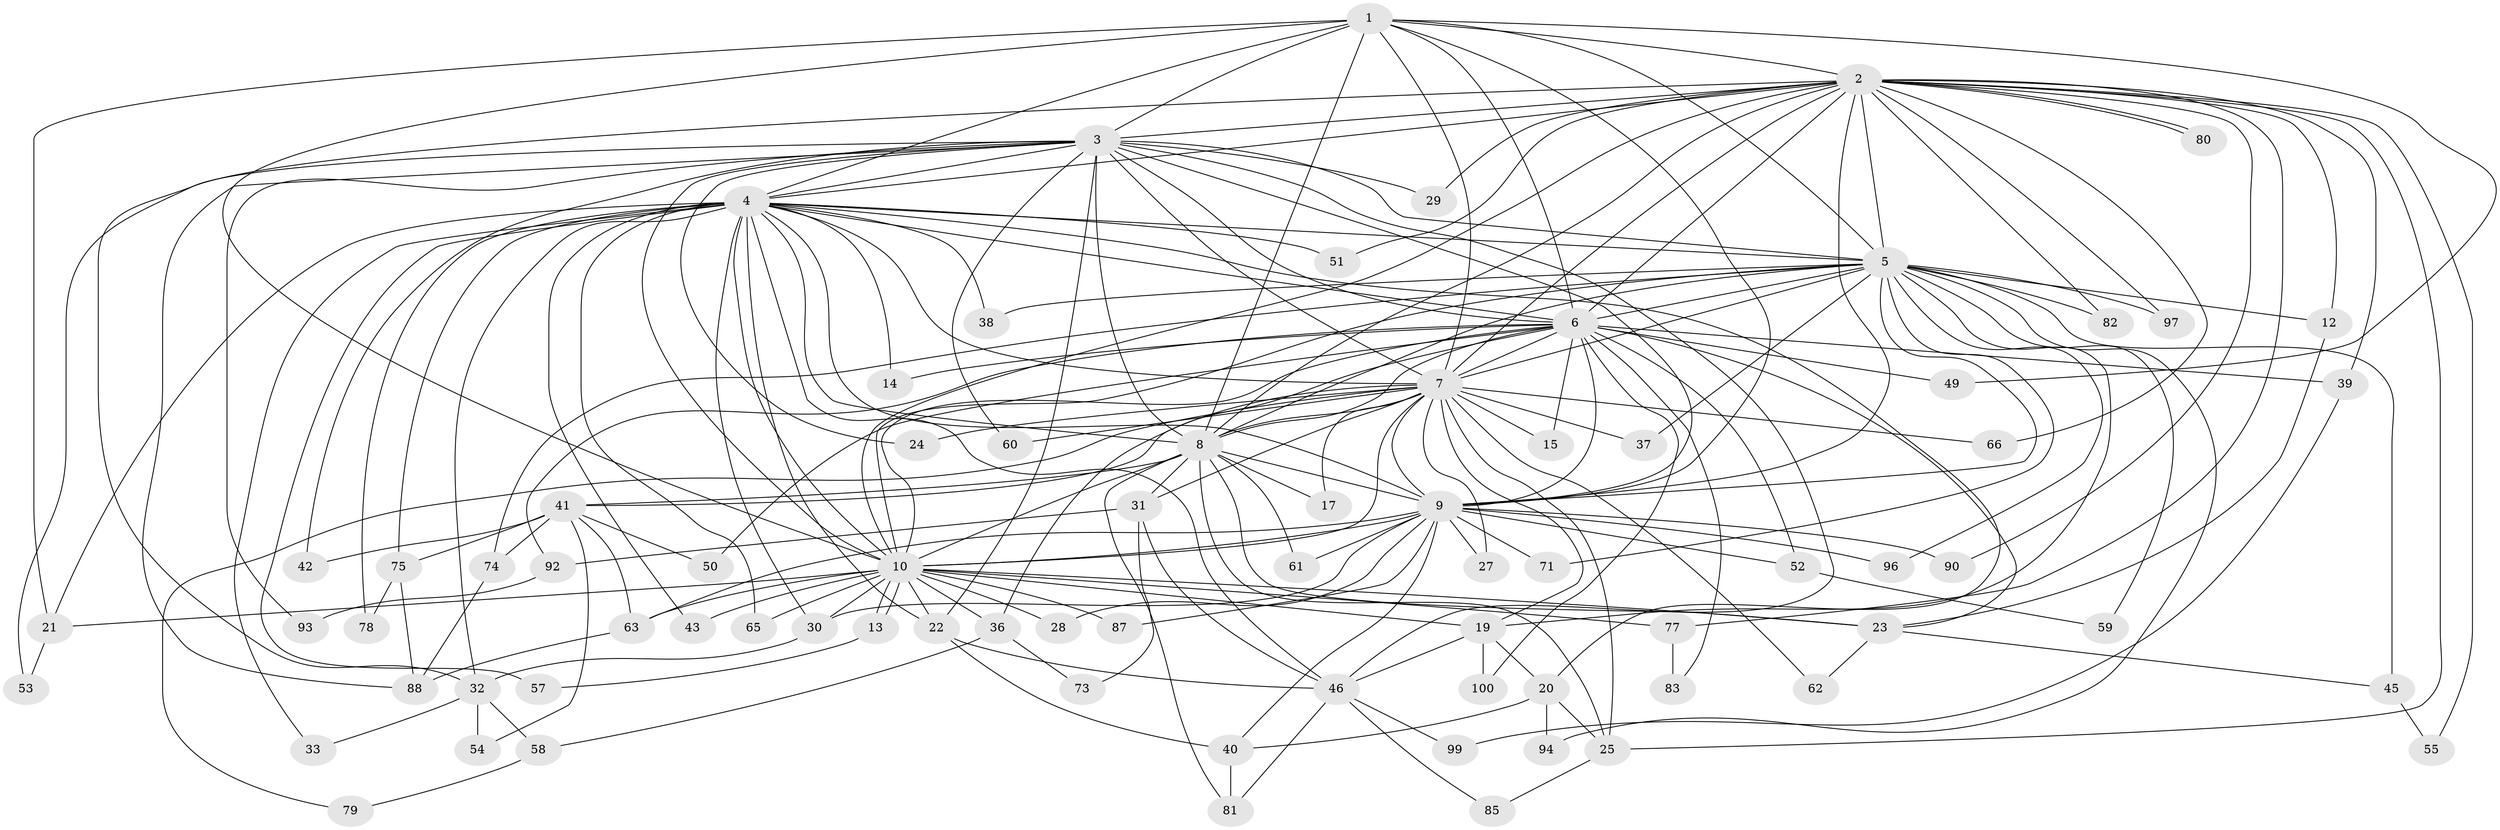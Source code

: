// Generated by graph-tools (version 1.1) at 2025/23/03/03/25 07:23:40]
// undirected, 77 vertices, 196 edges
graph export_dot {
graph [start="1"]
  node [color=gray90,style=filled];
  1 [super="+16"];
  2 [super="+34"];
  3 [super="+44"];
  4 [super="+18"];
  5 [super="+67"];
  6 [super="+11"];
  7 [super="+26"];
  8;
  9 [super="+64"];
  10 [super="+69"];
  12 [super="+56"];
  13;
  14;
  15;
  17;
  19 [super="+70"];
  20 [super="+98"];
  21 [super="+72"];
  22 [super="+84"];
  23 [super="+35"];
  24;
  25 [super="+91"];
  27;
  28;
  29;
  30 [super="+48"];
  31 [super="+68"];
  32 [super="+102"];
  33;
  36;
  37;
  38;
  39;
  40;
  41 [super="+47"];
  42;
  43;
  45;
  46 [super="+89"];
  49;
  50;
  51;
  52 [super="+76"];
  53;
  54;
  55;
  57;
  58;
  59;
  60;
  61;
  62;
  63 [super="+95"];
  65;
  66;
  71;
  73;
  74;
  75;
  77;
  78;
  79;
  80;
  81 [super="+86"];
  82;
  83;
  85;
  87;
  88 [super="+101"];
  90;
  92;
  93;
  94;
  96;
  97;
  99;
  100;
  1 -- 2;
  1 -- 3;
  1 -- 4 [weight=2];
  1 -- 5;
  1 -- 6;
  1 -- 7;
  1 -- 8;
  1 -- 9;
  1 -- 10;
  1 -- 21;
  1 -- 49;
  2 -- 3;
  2 -- 4;
  2 -- 5;
  2 -- 6;
  2 -- 7;
  2 -- 8;
  2 -- 9 [weight=2];
  2 -- 10;
  2 -- 12;
  2 -- 25;
  2 -- 29;
  2 -- 32;
  2 -- 39;
  2 -- 51;
  2 -- 55;
  2 -- 66;
  2 -- 77;
  2 -- 80;
  2 -- 80;
  2 -- 82;
  2 -- 90;
  2 -- 97;
  3 -- 4;
  3 -- 5;
  3 -- 6;
  3 -- 7;
  3 -- 8;
  3 -- 9;
  3 -- 10;
  3 -- 22;
  3 -- 24;
  3 -- 29;
  3 -- 42;
  3 -- 46;
  3 -- 53;
  3 -- 60;
  3 -- 88;
  3 -- 93;
  4 -- 5;
  4 -- 6;
  4 -- 7;
  4 -- 8;
  4 -- 9;
  4 -- 10 [weight=2];
  4 -- 14;
  4 -- 20;
  4 -- 21;
  4 -- 30;
  4 -- 33;
  4 -- 38;
  4 -- 43;
  4 -- 51;
  4 -- 57;
  4 -- 65;
  4 -- 75;
  4 -- 78;
  4 -- 32;
  4 -- 46;
  4 -- 22;
  5 -- 6;
  5 -- 7;
  5 -- 8;
  5 -- 9;
  5 -- 10;
  5 -- 12;
  5 -- 37;
  5 -- 38;
  5 -- 45;
  5 -- 59;
  5 -- 71;
  5 -- 74;
  5 -- 82;
  5 -- 94;
  5 -- 96;
  5 -- 97;
  5 -- 19;
  6 -- 7;
  6 -- 8;
  6 -- 9 [weight=2];
  6 -- 10;
  6 -- 14;
  6 -- 15;
  6 -- 49;
  6 -- 50;
  6 -- 52 [weight=2];
  6 -- 83;
  6 -- 100;
  6 -- 36;
  6 -- 39;
  6 -- 23;
  6 -- 92;
  7 -- 8;
  7 -- 9;
  7 -- 10;
  7 -- 15;
  7 -- 17;
  7 -- 19;
  7 -- 24;
  7 -- 27;
  7 -- 31;
  7 -- 41;
  7 -- 60;
  7 -- 66;
  7 -- 79;
  7 -- 25;
  7 -- 37;
  7 -- 62;
  8 -- 9;
  8 -- 10;
  8 -- 17;
  8 -- 31;
  8 -- 41 [weight=2];
  8 -- 61;
  8 -- 81;
  8 -- 23;
  8 -- 25;
  9 -- 10;
  9 -- 27;
  9 -- 28;
  9 -- 30;
  9 -- 40;
  9 -- 61;
  9 -- 63;
  9 -- 87;
  9 -- 90;
  9 -- 96;
  9 -- 71;
  9 -- 52;
  10 -- 13;
  10 -- 13;
  10 -- 19;
  10 -- 22;
  10 -- 23;
  10 -- 28;
  10 -- 36;
  10 -- 43;
  10 -- 65;
  10 -- 77;
  10 -- 87;
  10 -- 63;
  10 -- 21;
  10 -- 30;
  12 -- 23;
  13 -- 57;
  19 -- 20;
  19 -- 100;
  19 -- 46;
  20 -- 25;
  20 -- 94;
  20 -- 40;
  21 -- 53;
  22 -- 40;
  22 -- 46;
  23 -- 45;
  23 -- 62;
  25 -- 85;
  30 -- 32;
  31 -- 73;
  31 -- 92;
  31 -- 46;
  32 -- 33;
  32 -- 54;
  32 -- 58;
  36 -- 58;
  36 -- 73;
  39 -- 99;
  40 -- 81;
  41 -- 42;
  41 -- 50;
  41 -- 63;
  41 -- 74;
  41 -- 75;
  41 -- 54;
  45 -- 55;
  46 -- 81;
  46 -- 85;
  46 -- 99;
  52 -- 59;
  58 -- 79;
  63 -- 88;
  74 -- 88;
  75 -- 78;
  75 -- 88;
  77 -- 83;
  92 -- 93;
}
